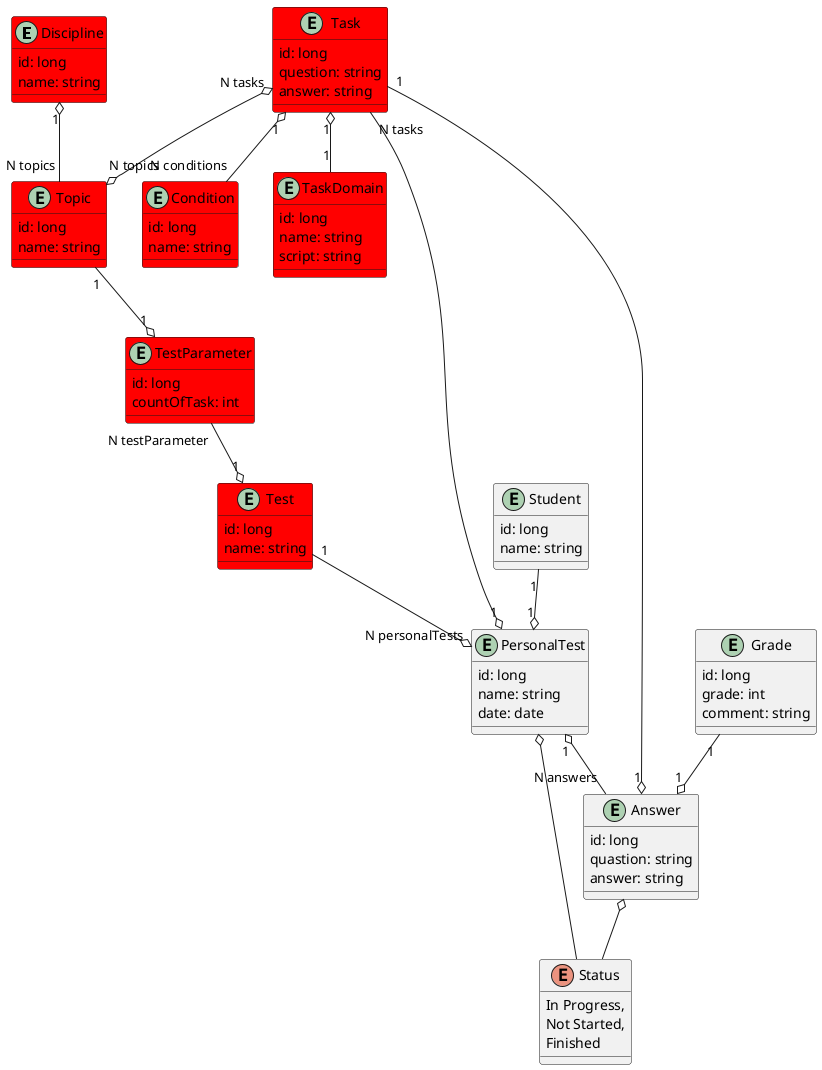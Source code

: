 @startuml

entity Discipline #red{
id: long
name: string
}

entity Topic #red{
id: long
name: string
}

entity Task  #red{
id: long
question: string
answer: string
}

entity Condition  #red{
id: long
name: string
}

entity TaskDomain  #red{
id: long
name: string
script: string
}

entity Test  #red{
id: long
name: string
}

entity PersonalTest {
id: long
name: string
date: date
}

entity Answer {
id: long
quastion: string
answer: string
}

enum Status{
In Progress,
Not Started,
Finished
}

entity Grade{
id: long
grade: int
comment: string
}

entity Student{
id: long
name: string
}

entity TestParameter #red{
id: long
countOfTask: int
}

TestParameter "N testParameter" --o "1" Test
Topic "1" --o "1" TestParameter
Answer o-- Status
PersonalTest o-- Status
PersonalTest "1" o-- "N answers" Answer
Task "1" --o "1" Answer
Grade "1" --o "1" Answer
Student "1" --o "1" PersonalTest
Task "1" o-- "N conditions" Condition
Task "N tasks" o--o "N topics" Topic
Task "1" o-- "1" TaskDomain
Task "N tasks" --o "1" PersonalTest


Test "1" --o "N personalTests" PersonalTest

Discipline "1" o-- "N topics" Topic

@enduml